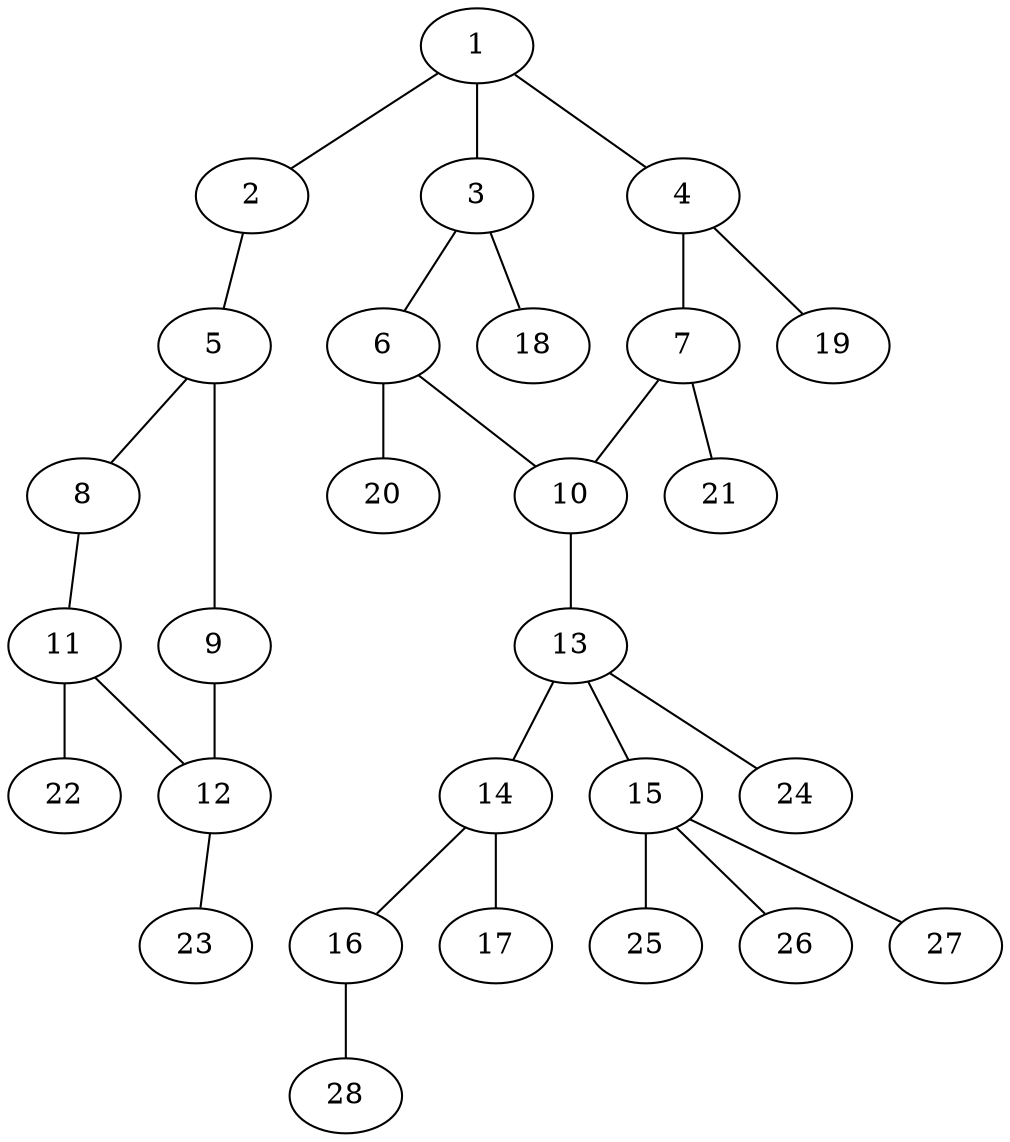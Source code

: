 graph molecule_1231 {
	1	 [chem=C];
	2	 [chem=O];
	1 -- 2	 [valence=1];
	3	 [chem=C];
	1 -- 3	 [valence=1];
	4	 [chem=C];
	1 -- 4	 [valence=2];
	5	 [chem=C];
	2 -- 5	 [valence=1];
	6	 [chem=C];
	3 -- 6	 [valence=2];
	18	 [chem=H];
	3 -- 18	 [valence=1];
	7	 [chem=C];
	4 -- 7	 [valence=1];
	19	 [chem=H];
	4 -- 19	 [valence=1];
	8	 [chem=N];
	5 -- 8	 [valence=2];
	9	 [chem=S];
	5 -- 9	 [valence=1];
	10	 [chem=C];
	6 -- 10	 [valence=1];
	20	 [chem=H];
	6 -- 20	 [valence=1];
	7 -- 10	 [valence=2];
	21	 [chem=H];
	7 -- 21	 [valence=1];
	11	 [chem=C];
	8 -- 11	 [valence=1];
	12	 [chem=C];
	9 -- 12	 [valence=1];
	13	 [chem=C];
	10 -- 13	 [valence=1];
	11 -- 12	 [valence=2];
	22	 [chem=H];
	11 -- 22	 [valence=1];
	23	 [chem=H];
	12 -- 23	 [valence=1];
	14	 [chem=C];
	13 -- 14	 [valence=1];
	15	 [chem=C];
	13 -- 15	 [valence=1];
	24	 [chem=H];
	13 -- 24	 [valence=1];
	16	 [chem=O];
	14 -- 16	 [valence=1];
	17	 [chem=O];
	14 -- 17	 [valence=2];
	25	 [chem=H];
	15 -- 25	 [valence=1];
	26	 [chem=H];
	15 -- 26	 [valence=1];
	27	 [chem=H];
	15 -- 27	 [valence=1];
	28	 [chem=H];
	16 -- 28	 [valence=1];
}
